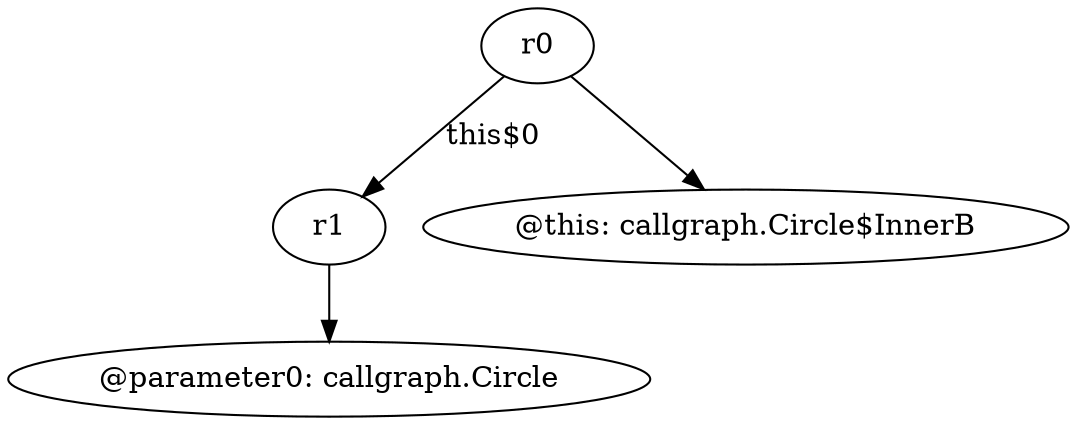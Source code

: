 digraph g {
0[label="r1"]
1[label="@parameter0: callgraph.Circle"]
0->1[label=""]
2[label="r0"]
3[label="@this: callgraph.Circle$InnerB"]
2->3[label=""]
2->0[label="this$0"]
}